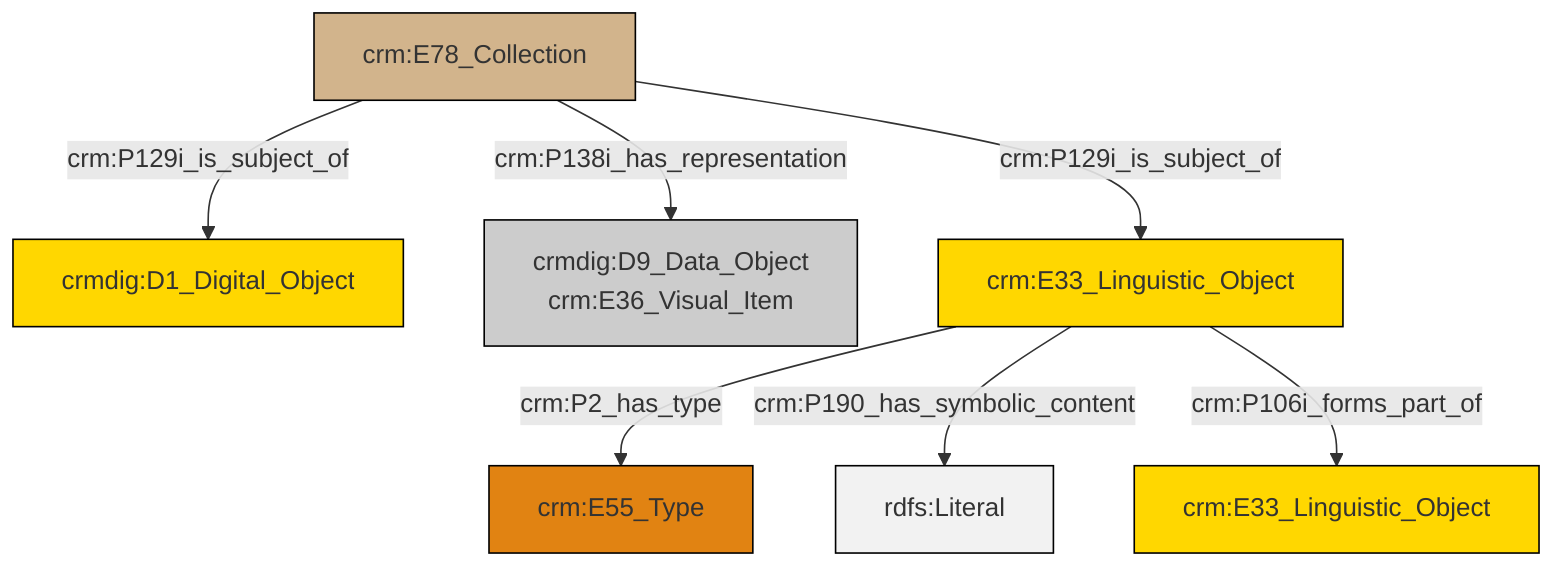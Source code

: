graph TD
classDef Literal fill:#f2f2f2,stroke:#000000;
classDef CRM_Entity fill:#FFFFFF,stroke:#000000;
classDef Temporal_Entity fill:#00C9E6, stroke:#000000;
classDef Type fill:#E18312, stroke:#000000;
classDef Time-Span fill:#2C9C91, stroke:#000000;
classDef Appellation fill:#FFEB7F, stroke:#000000;
classDef Place fill:#008836, stroke:#000000;
classDef Persistent_Item fill:#B266B2, stroke:#000000;
classDef Conceptual_Object fill:#FFD700, stroke:#000000;
classDef Physical_Thing fill:#D2B48C, stroke:#000000;
classDef Actor fill:#f58aad, stroke:#000000;
classDef PC_Classes fill:#4ce600, stroke:#000000;
classDef Multi fill:#cccccc,stroke:#000000;

0["crm:E78_Collection"]:::Physical_Thing -->|crm:P129i_is_subject_of| 1["crmdig:D1_Digital_Object"]:::Conceptual_Object
0["crm:E78_Collection"]:::Physical_Thing -->|crm:P138i_has_representation| 4["crmdig:D9_Data_Object<br>crm:E36_Visual_Item"]:::Multi
6["crm:E33_Linguistic_Object"]:::Conceptual_Object -->|crm:P2_has_type| 2["crm:E55_Type"]:::Type
6["crm:E33_Linguistic_Object"]:::Conceptual_Object -->|crm:P190_has_symbolic_content| 11[rdfs:Literal]:::Literal
6["crm:E33_Linguistic_Object"]:::Conceptual_Object -->|crm:P106i_forms_part_of| 8["crm:E33_Linguistic_Object"]:::Conceptual_Object
0["crm:E78_Collection"]:::Physical_Thing -->|crm:P129i_is_subject_of| 6["crm:E33_Linguistic_Object"]:::Conceptual_Object